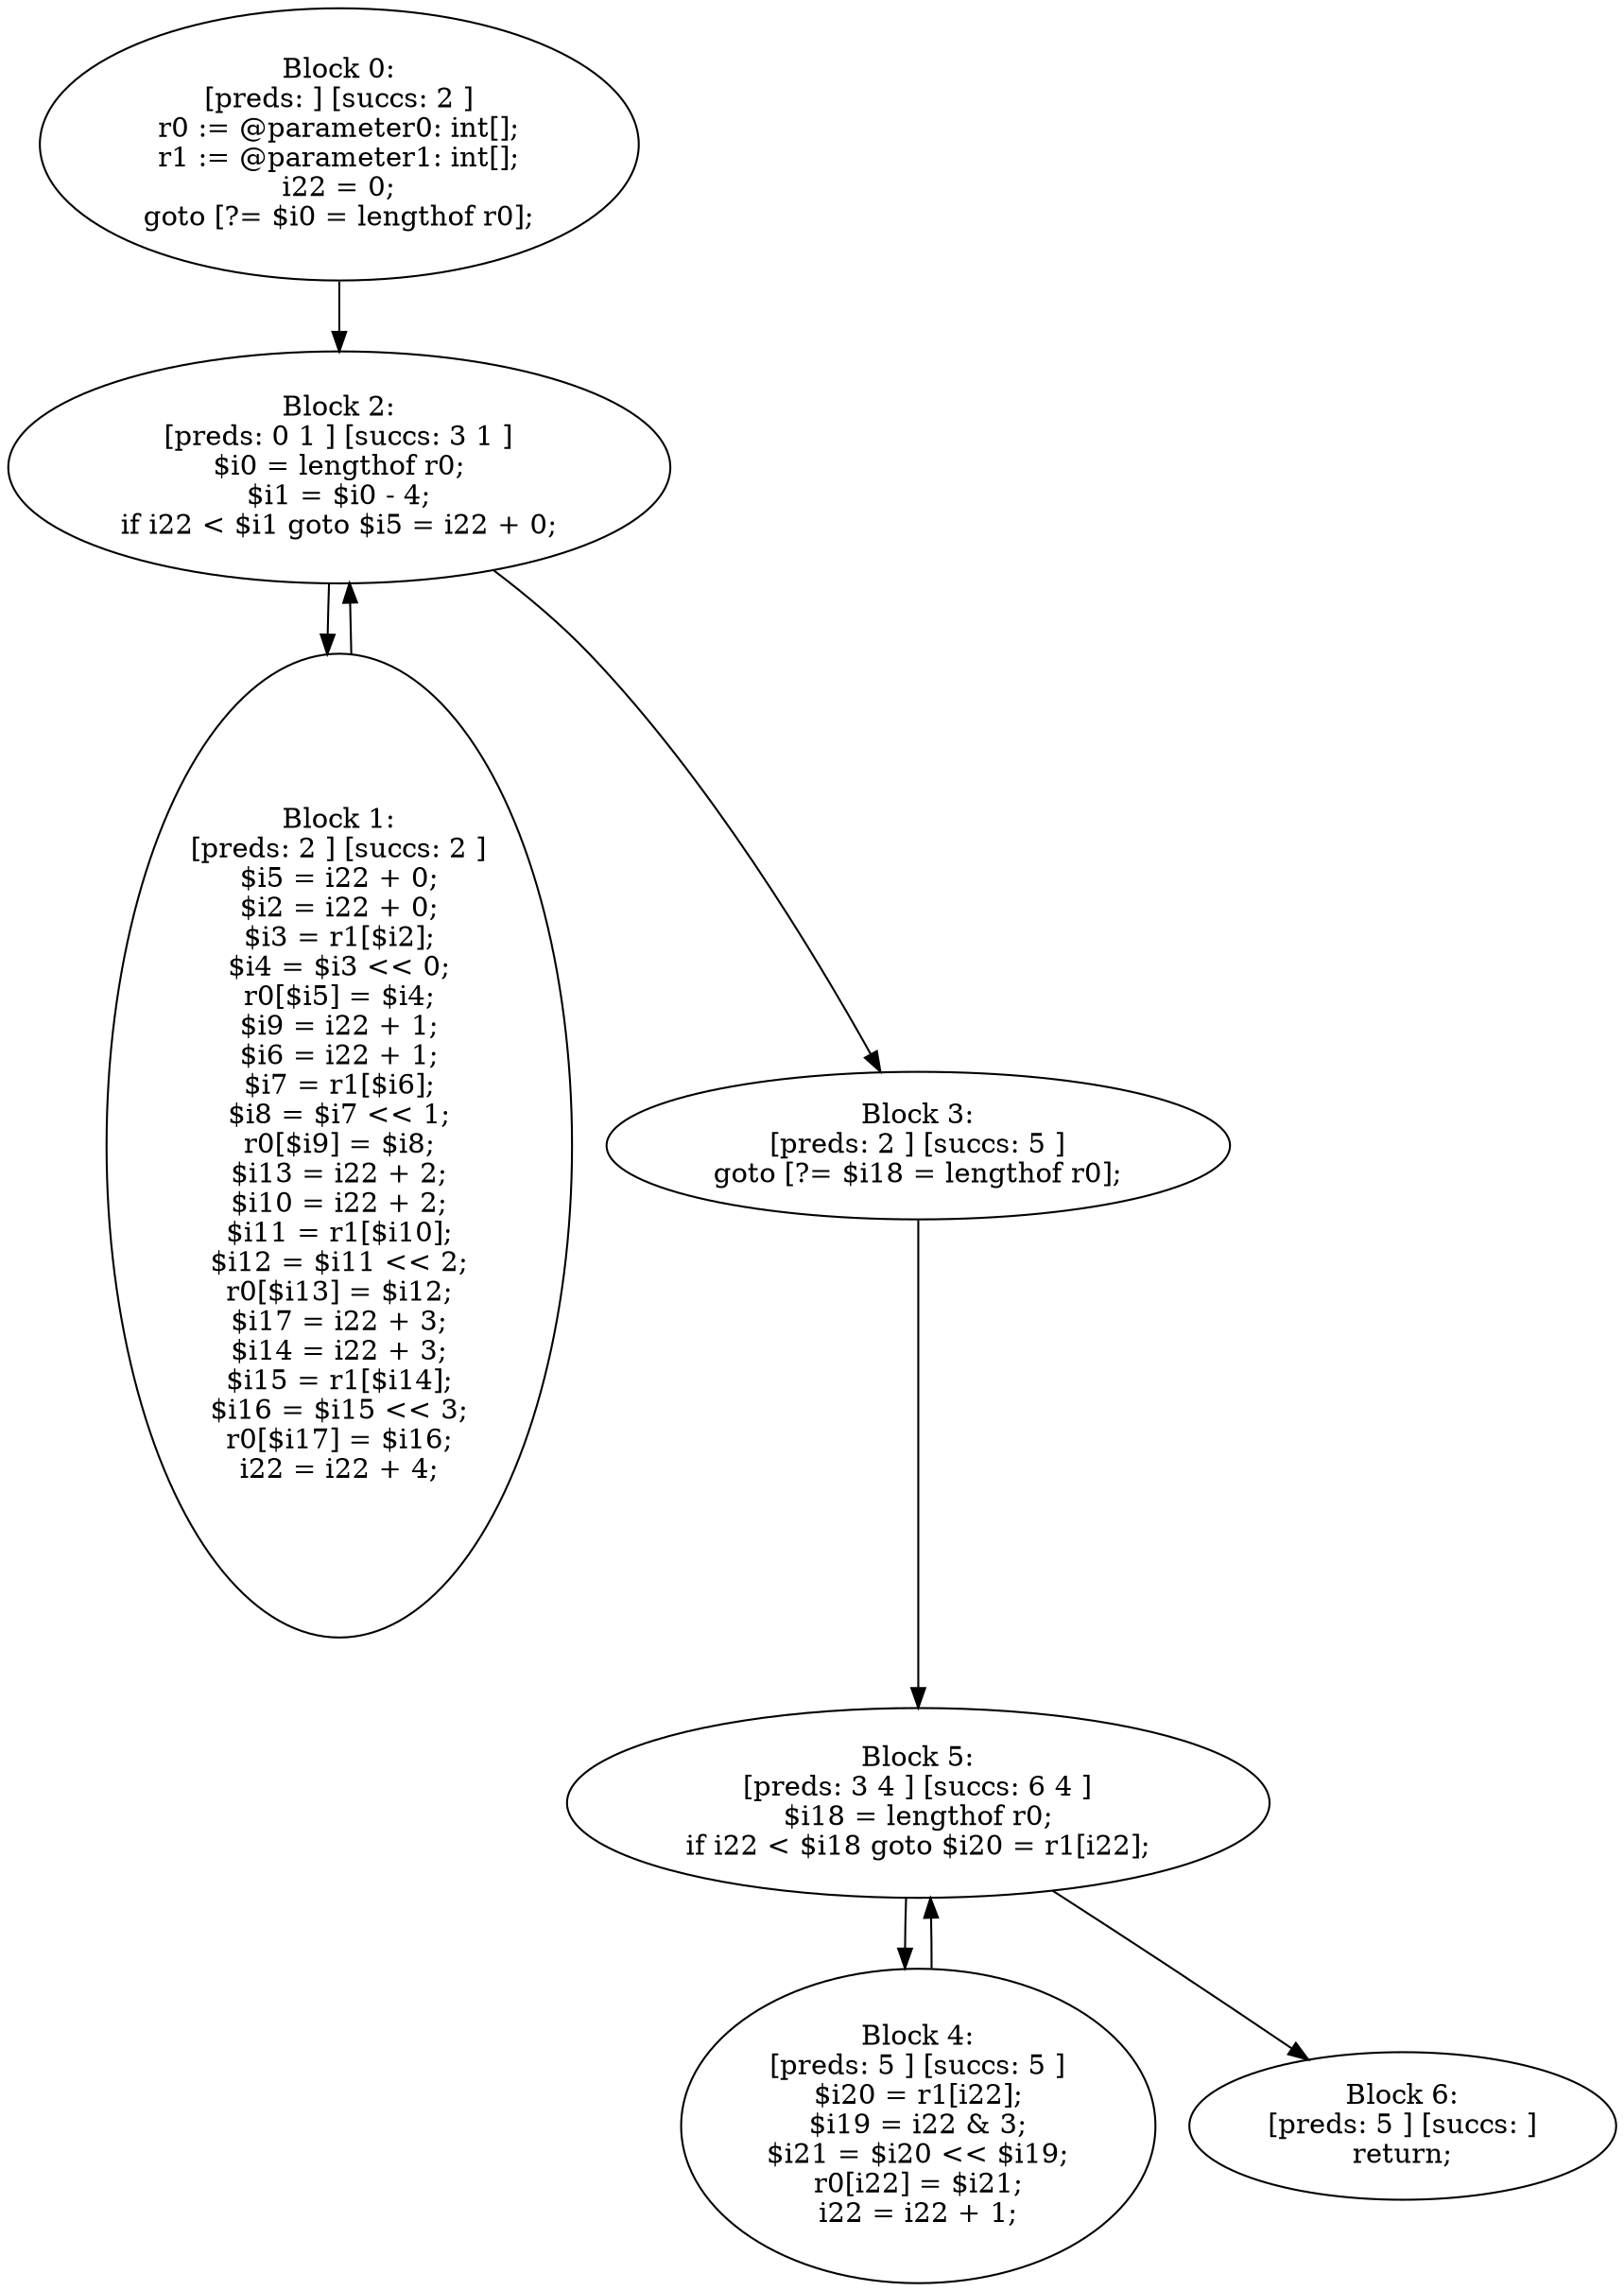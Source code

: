 digraph "unitGraph" {
    "Block 0:
[preds: ] [succs: 2 ]
r0 := @parameter0: int[];
r1 := @parameter1: int[];
i22 = 0;
goto [?= $i0 = lengthof r0];
"
    "Block 1:
[preds: 2 ] [succs: 2 ]
$i5 = i22 + 0;
$i2 = i22 + 0;
$i3 = r1[$i2];
$i4 = $i3 << 0;
r0[$i5] = $i4;
$i9 = i22 + 1;
$i6 = i22 + 1;
$i7 = r1[$i6];
$i8 = $i7 << 1;
r0[$i9] = $i8;
$i13 = i22 + 2;
$i10 = i22 + 2;
$i11 = r1[$i10];
$i12 = $i11 << 2;
r0[$i13] = $i12;
$i17 = i22 + 3;
$i14 = i22 + 3;
$i15 = r1[$i14];
$i16 = $i15 << 3;
r0[$i17] = $i16;
i22 = i22 + 4;
"
    "Block 2:
[preds: 0 1 ] [succs: 3 1 ]
$i0 = lengthof r0;
$i1 = $i0 - 4;
if i22 < $i1 goto $i5 = i22 + 0;
"
    "Block 3:
[preds: 2 ] [succs: 5 ]
goto [?= $i18 = lengthof r0];
"
    "Block 4:
[preds: 5 ] [succs: 5 ]
$i20 = r1[i22];
$i19 = i22 & 3;
$i21 = $i20 << $i19;
r0[i22] = $i21;
i22 = i22 + 1;
"
    "Block 5:
[preds: 3 4 ] [succs: 6 4 ]
$i18 = lengthof r0;
if i22 < $i18 goto $i20 = r1[i22];
"
    "Block 6:
[preds: 5 ] [succs: ]
return;
"
    "Block 0:
[preds: ] [succs: 2 ]
r0 := @parameter0: int[];
r1 := @parameter1: int[];
i22 = 0;
goto [?= $i0 = lengthof r0];
"->"Block 2:
[preds: 0 1 ] [succs: 3 1 ]
$i0 = lengthof r0;
$i1 = $i0 - 4;
if i22 < $i1 goto $i5 = i22 + 0;
";
    "Block 1:
[preds: 2 ] [succs: 2 ]
$i5 = i22 + 0;
$i2 = i22 + 0;
$i3 = r1[$i2];
$i4 = $i3 << 0;
r0[$i5] = $i4;
$i9 = i22 + 1;
$i6 = i22 + 1;
$i7 = r1[$i6];
$i8 = $i7 << 1;
r0[$i9] = $i8;
$i13 = i22 + 2;
$i10 = i22 + 2;
$i11 = r1[$i10];
$i12 = $i11 << 2;
r0[$i13] = $i12;
$i17 = i22 + 3;
$i14 = i22 + 3;
$i15 = r1[$i14];
$i16 = $i15 << 3;
r0[$i17] = $i16;
i22 = i22 + 4;
"->"Block 2:
[preds: 0 1 ] [succs: 3 1 ]
$i0 = lengthof r0;
$i1 = $i0 - 4;
if i22 < $i1 goto $i5 = i22 + 0;
";
    "Block 2:
[preds: 0 1 ] [succs: 3 1 ]
$i0 = lengthof r0;
$i1 = $i0 - 4;
if i22 < $i1 goto $i5 = i22 + 0;
"->"Block 3:
[preds: 2 ] [succs: 5 ]
goto [?= $i18 = lengthof r0];
";
    "Block 2:
[preds: 0 1 ] [succs: 3 1 ]
$i0 = lengthof r0;
$i1 = $i0 - 4;
if i22 < $i1 goto $i5 = i22 + 0;
"->"Block 1:
[preds: 2 ] [succs: 2 ]
$i5 = i22 + 0;
$i2 = i22 + 0;
$i3 = r1[$i2];
$i4 = $i3 << 0;
r0[$i5] = $i4;
$i9 = i22 + 1;
$i6 = i22 + 1;
$i7 = r1[$i6];
$i8 = $i7 << 1;
r0[$i9] = $i8;
$i13 = i22 + 2;
$i10 = i22 + 2;
$i11 = r1[$i10];
$i12 = $i11 << 2;
r0[$i13] = $i12;
$i17 = i22 + 3;
$i14 = i22 + 3;
$i15 = r1[$i14];
$i16 = $i15 << 3;
r0[$i17] = $i16;
i22 = i22 + 4;
";
    "Block 3:
[preds: 2 ] [succs: 5 ]
goto [?= $i18 = lengthof r0];
"->"Block 5:
[preds: 3 4 ] [succs: 6 4 ]
$i18 = lengthof r0;
if i22 < $i18 goto $i20 = r1[i22];
";
    "Block 4:
[preds: 5 ] [succs: 5 ]
$i20 = r1[i22];
$i19 = i22 & 3;
$i21 = $i20 << $i19;
r0[i22] = $i21;
i22 = i22 + 1;
"->"Block 5:
[preds: 3 4 ] [succs: 6 4 ]
$i18 = lengthof r0;
if i22 < $i18 goto $i20 = r1[i22];
";
    "Block 5:
[preds: 3 4 ] [succs: 6 4 ]
$i18 = lengthof r0;
if i22 < $i18 goto $i20 = r1[i22];
"->"Block 6:
[preds: 5 ] [succs: ]
return;
";
    "Block 5:
[preds: 3 4 ] [succs: 6 4 ]
$i18 = lengthof r0;
if i22 < $i18 goto $i20 = r1[i22];
"->"Block 4:
[preds: 5 ] [succs: 5 ]
$i20 = r1[i22];
$i19 = i22 & 3;
$i21 = $i20 << $i19;
r0[i22] = $i21;
i22 = i22 + 1;
";
}
